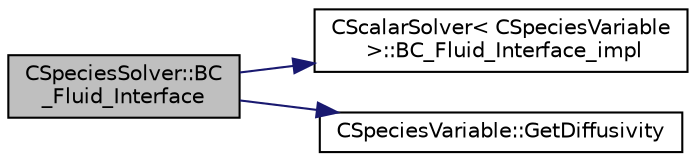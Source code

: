 digraph "CSpeciesSolver::BC_Fluid_Interface"
{
 // LATEX_PDF_SIZE
  edge [fontname="Helvetica",fontsize="10",labelfontname="Helvetica",labelfontsize="10"];
  node [fontname="Helvetica",fontsize="10",shape=record];
  rankdir="LR";
  Node1 [label="CSpeciesSolver::BC\l_Fluid_Interface",height=0.2,width=0.4,color="black", fillcolor="grey75", style="filled", fontcolor="black",tooltip="Impose the fluid interface boundary condition using tranfer data."];
  Node1 -> Node2 [color="midnightblue",fontsize="10",style="solid",fontname="Helvetica"];
  Node2 [label="CScalarSolver\< CSpeciesVariable\l \>::BC_Fluid_Interface_impl",height=0.2,width=0.4,color="black", fillcolor="white", style="filled",URL="$classCScalarSolver.html#a72b57a00685a9745cd20e1ee5294c31d",tooltip="Generic implementation of the fluid interface boundary condition for scalar solvers."];
  Node1 -> Node3 [color="midnightblue",fontsize="10",style="solid",fontname="Helvetica"];
  Node3 [label="CSpeciesVariable::GetDiffusivity",height=0.2,width=0.4,color="black", fillcolor="white", style="filled",URL="$classCSpeciesVariable.html#adc1ee2ddc5c04c07b1fd558ae866b40d",tooltip="Get the value of the mass diffusivity."];
}
